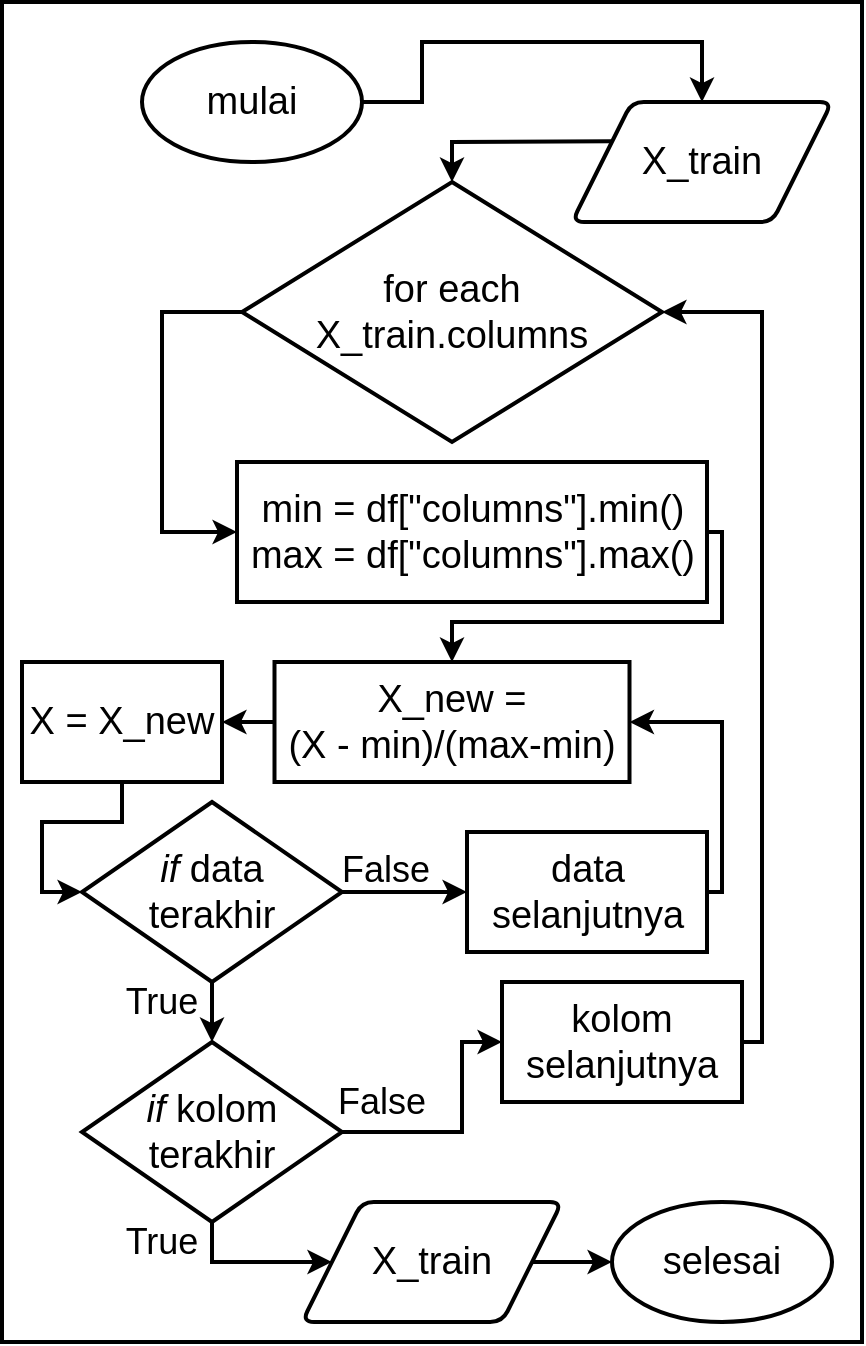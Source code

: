<mxfile version="15.6.3" type="device"><diagram id="aFlaM55iKs8WmKgGtV6J" name="Page-1"><mxGraphModel dx="2456" dy="895" grid="1" gridSize="10" guides="1" tooltips="1" connect="1" arrows="1" fold="1" page="1" pageScale="1" pageWidth="850" pageHeight="1100" math="0" shadow="0"><root><mxCell id="0"/><mxCell id="1" parent="0"/><mxCell id="Il9uvejsJm_UobtKMG7F-2" value="" style="group" vertex="1" connectable="0" parent="1"><mxGeometry x="-60" y="220" width="430" height="670" as="geometry"/></mxCell><mxCell id="Il9uvejsJm_UobtKMG7F-1" value="" style="rounded=0;whiteSpace=wrap;html=1;fontSize=19;strokeWidth=2;" vertex="1" parent="Il9uvejsJm_UobtKMG7F-2"><mxGeometry width="430" height="670" as="geometry"/></mxCell><mxCell id="BgwLsiKGV6cNE3WJhIET-3" value="&lt;font style=&quot;font-size: 19px&quot;&gt;mulai&lt;/font&gt;" style="ellipse;whiteSpace=wrap;html=1;strokeWidth=2;container=0;" parent="Il9uvejsJm_UobtKMG7F-2" vertex="1"><mxGeometry x="70" y="20" width="110" height="60" as="geometry"/></mxCell><mxCell id="BgwLsiKGV6cNE3WJhIET-4" value="&lt;font style=&quot;font-size: 19px&quot;&gt;selesai&lt;/font&gt;" style="ellipse;whiteSpace=wrap;html=1;strokeWidth=2;container=0;" parent="Il9uvejsJm_UobtKMG7F-2" vertex="1"><mxGeometry x="305" y="600" width="110" height="60" as="geometry"/></mxCell><mxCell id="BgwLsiKGV6cNE3WJhIET-5" value="&lt;font style=&quot;font-size: 19px&quot;&gt;X_train&lt;/font&gt;" style="shape=parallelogram;html=1;strokeWidth=2;perimeter=parallelogramPerimeter;whiteSpace=wrap;rounded=1;arcSize=12;size=0.23;container=0;" parent="Il9uvejsJm_UobtKMG7F-2" vertex="1"><mxGeometry x="285" y="50" width="130" height="60" as="geometry"/></mxCell><mxCell id="BgwLsiKGV6cNE3WJhIET-11" value="" style="endArrow=classic;html=1;exitX=1;exitY=0.5;exitDx=0;exitDy=0;strokeWidth=2;entryX=0.5;entryY=0;entryDx=0;entryDy=0;rounded=0;" parent="Il9uvejsJm_UobtKMG7F-2" source="BgwLsiKGV6cNE3WJhIET-3" target="BgwLsiKGV6cNE3WJhIET-5" edge="1"><mxGeometry x="50" y="-40" width="50" height="50" as="geometry"><mxPoint x="360" y="220" as="sourcePoint"/><mxPoint x="410" y="170" as="targetPoint"/><Array as="points"><mxPoint x="210" y="50"/><mxPoint x="210" y="20"/><mxPoint x="350" y="20"/></Array></mxGeometry></mxCell><mxCell id="BgwLsiKGV6cNE3WJhIET-23" value="&lt;font style=&quot;font-size: 19px&quot;&gt;kolom selanjutnya&lt;/font&gt;" style="rounded=0;whiteSpace=wrap;html=1;strokeWidth=2;container=0;" parent="Il9uvejsJm_UobtKMG7F-2" vertex="1"><mxGeometry x="250" y="490" width="120" height="60" as="geometry"/></mxCell><mxCell id="BgwLsiKGV6cNE3WJhIET-24" value="&lt;font style=&quot;font-size: 19px&quot;&gt;&lt;i&gt;if&lt;/i&gt; kolom&lt;br&gt;terakhir&lt;/font&gt;" style="rhombus;whiteSpace=wrap;html=1;strokeWidth=2;container=0;" parent="Il9uvejsJm_UobtKMG7F-2" vertex="1"><mxGeometry x="40" y="520" width="130" height="90" as="geometry"/></mxCell><mxCell id="BgwLsiKGV6cNE3WJhIET-25" value="&lt;font style=&quot;font-size: 19px&quot;&gt;for each&lt;br&gt;X_train.columns&lt;/font&gt;" style="rhombus;whiteSpace=wrap;html=1;strokeWidth=2;container=0;" parent="Il9uvejsJm_UobtKMG7F-2" vertex="1"><mxGeometry x="120" y="90" width="210" height="130" as="geometry"/></mxCell><mxCell id="BgwLsiKGV6cNE3WJhIET-26" value="" style="endArrow=classic;html=1;exitX=0;exitY=0.25;exitDx=0;exitDy=0;entryX=0.5;entryY=0;entryDx=0;entryDy=0;strokeWidth=2;rounded=0;" parent="Il9uvejsJm_UobtKMG7F-2" source="BgwLsiKGV6cNE3WJhIET-5" target="BgwLsiKGV6cNE3WJhIET-25" edge="1"><mxGeometry x="-30" width="50" height="50" as="geometry"><mxPoint x="250" y="380" as="sourcePoint"/><mxPoint x="300" y="330" as="targetPoint"/><Array as="points"><mxPoint x="225" y="70"/></Array></mxGeometry></mxCell><mxCell id="BgwLsiKGV6cNE3WJhIET-27" value="" style="endArrow=classic;html=1;strokeWidth=2;exitX=0;exitY=0.5;exitDx=0;exitDy=0;entryX=0;entryY=0.5;entryDx=0;entryDy=0;rounded=0;" parent="Il9uvejsJm_UobtKMG7F-2" source="BgwLsiKGV6cNE3WJhIET-25" target="JhQva5YtYXkDIJX2gVVE-1" edge="1"><mxGeometry x="60" y="-220" width="50" height="50" as="geometry"><mxPoint x="60" y="360" as="sourcePoint"/><mxPoint x="225" y="250" as="targetPoint"/><Array as="points"><mxPoint x="80" y="155"/><mxPoint x="80" y="265"/></Array></mxGeometry></mxCell><mxCell id="BgwLsiKGV6cNE3WJhIET-28" value="&lt;font style=&quot;font-size: 19px&quot;&gt;X_new = &lt;br&gt;(X - min)/(max-min)&lt;/font&gt;" style="rounded=0;whiteSpace=wrap;html=1;strokeWidth=2;container=0;" parent="Il9uvejsJm_UobtKMG7F-2" vertex="1"><mxGeometry x="136.25" y="330" width="177.5" height="60" as="geometry"/></mxCell><mxCell id="BgwLsiKGV6cNE3WJhIET-30" value="&lt;font style=&quot;font-size: 19px&quot;&gt;&lt;i&gt;if&lt;/i&gt; data&lt;br&gt;terakhir&lt;/font&gt;" style="rhombus;whiteSpace=wrap;html=1;strokeWidth=2;container=0;" parent="Il9uvejsJm_UobtKMG7F-2" vertex="1"><mxGeometry x="40" y="400" width="130" height="90" as="geometry"/></mxCell><mxCell id="BgwLsiKGV6cNE3WJhIET-31" value="&lt;font style=&quot;font-size: 19px&quot;&gt;data&lt;br&gt;selanjutnya&lt;/font&gt;" style="rounded=0;whiteSpace=wrap;html=1;strokeWidth=2;container=0;" parent="Il9uvejsJm_UobtKMG7F-2" vertex="1"><mxGeometry x="232.5" y="415" width="120" height="60" as="geometry"/></mxCell><mxCell id="BgwLsiKGV6cNE3WJhIET-32" value="" style="endArrow=classic;html=1;strokeWidth=2;exitX=0.5;exitY=1;exitDx=0;exitDy=0;entryX=0;entryY=0.5;entryDx=0;entryDy=0;rounded=0;" parent="Il9uvejsJm_UobtKMG7F-2" source="BgwLsiKGV6cNE3WJhIET-38" target="BgwLsiKGV6cNE3WJhIET-30" edge="1"><mxGeometry x="60" y="-220" width="50" height="50" as="geometry"><mxPoint x="410" y="490" as="sourcePoint"/><mxPoint x="460" y="440" as="targetPoint"/><Array as="points"><mxPoint x="60" y="410"/><mxPoint x="20" y="410"/><mxPoint x="20" y="445"/></Array></mxGeometry></mxCell><mxCell id="BgwLsiKGV6cNE3WJhIET-33" value="" style="endArrow=classic;html=1;strokeWidth=2;exitX=1;exitY=0.5;exitDx=0;exitDy=0;entryX=0;entryY=0.5;entryDx=0;entryDy=0;" parent="Il9uvejsJm_UobtKMG7F-2" source="BgwLsiKGV6cNE3WJhIET-30" target="BgwLsiKGV6cNE3WJhIET-31" edge="1"><mxGeometry x="-30" y="-70" width="50" height="50" as="geometry"><mxPoint x="290" y="420" as="sourcePoint"/><mxPoint x="340" y="370" as="targetPoint"/></mxGeometry></mxCell><mxCell id="BgwLsiKGV6cNE3WJhIET-34" value="" style="endArrow=classic;html=1;strokeWidth=2;exitX=1;exitY=0.5;exitDx=0;exitDy=0;entryX=1;entryY=0.5;entryDx=0;entryDy=0;rounded=0;" parent="Il9uvejsJm_UobtKMG7F-2" source="BgwLsiKGV6cNE3WJhIET-31" target="BgwLsiKGV6cNE3WJhIET-28" edge="1"><mxGeometry x="-30" width="50" height="50" as="geometry"><mxPoint x="510" y="330" as="sourcePoint"/><mxPoint x="560" y="280" as="targetPoint"/><Array as="points"><mxPoint x="360" y="445"/><mxPoint x="360" y="360"/></Array></mxGeometry></mxCell><mxCell id="BgwLsiKGV6cNE3WJhIET-35" value="" style="endArrow=classic;html=1;strokeWidth=2;exitX=0.5;exitY=1;exitDx=0;exitDy=0;entryX=0.5;entryY=0;entryDx=0;entryDy=0;" parent="Il9uvejsJm_UobtKMG7F-2" source="BgwLsiKGV6cNE3WJhIET-30" target="BgwLsiKGV6cNE3WJhIET-24" edge="1"><mxGeometry x="-30" width="50" height="50" as="geometry"><mxPoint x="210" y="570" as="sourcePoint"/><mxPoint x="260" y="520" as="targetPoint"/></mxGeometry></mxCell><mxCell id="BgwLsiKGV6cNE3WJhIET-36" value="" style="endArrow=classic;html=1;strokeWidth=2;exitX=1;exitY=0.5;exitDx=0;exitDy=0;entryX=0;entryY=0.5;entryDx=0;entryDy=0;rounded=0;" parent="Il9uvejsJm_UobtKMG7F-2" source="BgwLsiKGV6cNE3WJhIET-24" target="BgwLsiKGV6cNE3WJhIET-23" edge="1"><mxGeometry x="60" y="-220" width="50" height="50" as="geometry"><mxPoint x="210" y="570" as="sourcePoint"/><mxPoint x="260" y="520" as="targetPoint"/><Array as="points"><mxPoint x="230" y="565"/><mxPoint x="230" y="520"/></Array></mxGeometry></mxCell><mxCell id="BgwLsiKGV6cNE3WJhIET-37" value="" style="endArrow=classic;html=1;strokeWidth=2;exitX=1;exitY=0.5;exitDx=0;exitDy=0;rounded=0;entryX=1;entryY=0.5;entryDx=0;entryDy=0;" parent="Il9uvejsJm_UobtKMG7F-2" source="BgwLsiKGV6cNE3WJhIET-23" edge="1" target="BgwLsiKGV6cNE3WJhIET-25"><mxGeometry x="-30" width="50" height="50" as="geometry"><mxPoint x="210" y="360" as="sourcePoint"/><mxPoint x="330" y="150" as="targetPoint"/><Array as="points"><mxPoint x="380" y="520"/><mxPoint x="380" y="155"/></Array></mxGeometry></mxCell><mxCell id="BgwLsiKGV6cNE3WJhIET-38" value="&lt;font style=&quot;font-size: 19px&quot;&gt;X = X_new&lt;/font&gt;" style="rounded=0;whiteSpace=wrap;html=1;strokeWidth=2;container=0;" parent="Il9uvejsJm_UobtKMG7F-2" vertex="1"><mxGeometry x="10" y="330" width="100" height="60" as="geometry"/></mxCell><mxCell id="BgwLsiKGV6cNE3WJhIET-39" value="" style="endArrow=classic;html=1;strokeWidth=2;exitX=0;exitY=0.5;exitDx=0;exitDy=0;entryX=1;entryY=0.5;entryDx=0;entryDy=0;" parent="Il9uvejsJm_UobtKMG7F-2" source="BgwLsiKGV6cNE3WJhIET-28" target="BgwLsiKGV6cNE3WJhIET-38" edge="1"><mxGeometry x="-30" width="50" height="50" as="geometry"><mxPoint x="-10" y="350" as="sourcePoint"/><mxPoint x="100" y="400" as="targetPoint"/></mxGeometry></mxCell><mxCell id="BgwLsiKGV6cNE3WJhIET-40" value="" style="endArrow=classic;html=1;strokeWidth=2;exitX=0.5;exitY=1;exitDx=0;exitDy=0;entryX=0;entryY=0.5;entryDx=0;entryDy=0;rounded=0;" parent="Il9uvejsJm_UobtKMG7F-2" source="BgwLsiKGV6cNE3WJhIET-24" target="PeciM-Lojf7VjbIZdIXI-1" edge="1"><mxGeometry x="60" y="-220" width="50" height="50" as="geometry"><mxPoint x="230" y="870" as="sourcePoint"/><mxPoint x="280" y="820" as="targetPoint"/><Array as="points"><mxPoint x="105" y="630"/></Array></mxGeometry></mxCell><mxCell id="BgwLsiKGV6cNE3WJhIET-41" value="&lt;font style=&quot;font-size: 18px&quot;&gt;True&lt;/font&gt;" style="text;html=1;strokeColor=none;fillColor=none;align=center;verticalAlign=middle;whiteSpace=wrap;rounded=0;container=0;" parent="Il9uvejsJm_UobtKMG7F-2" vertex="1"><mxGeometry x="60" y="490" width="40" height="20" as="geometry"/></mxCell><mxCell id="BgwLsiKGV6cNE3WJhIET-42" value="&lt;font style=&quot;font-size: 18px&quot;&gt;True&lt;/font&gt;" style="text;html=1;strokeColor=none;fillColor=none;align=center;verticalAlign=middle;whiteSpace=wrap;rounded=0;container=0;" parent="Il9uvejsJm_UobtKMG7F-2" vertex="1"><mxGeometry x="60" y="610" width="40" height="20" as="geometry"/></mxCell><mxCell id="BgwLsiKGV6cNE3WJhIET-43" value="&lt;font style=&quot;font-size: 18px&quot;&gt;False&lt;/font&gt;" style="text;html=1;strokeColor=none;fillColor=none;align=center;verticalAlign=middle;whiteSpace=wrap;rounded=0;container=0;" parent="Il9uvejsJm_UobtKMG7F-2" vertex="1"><mxGeometry x="170" y="540" width="40" height="20" as="geometry"/></mxCell><mxCell id="BgwLsiKGV6cNE3WJhIET-44" value="&lt;font style=&quot;font-size: 18px&quot;&gt;False&lt;/font&gt;" style="text;html=1;strokeColor=none;fillColor=none;align=center;verticalAlign=middle;whiteSpace=wrap;rounded=0;container=0;" parent="Il9uvejsJm_UobtKMG7F-2" vertex="1"><mxGeometry x="172" y="424" width="40" height="20" as="geometry"/></mxCell><mxCell id="PeciM-Lojf7VjbIZdIXI-1" value="&lt;font style=&quot;font-size: 19px&quot;&gt;X_train&lt;/font&gt;" style="shape=parallelogram;html=1;strokeWidth=2;perimeter=parallelogramPerimeter;whiteSpace=wrap;rounded=1;arcSize=12;size=0.23;container=0;" parent="Il9uvejsJm_UobtKMG7F-2" vertex="1"><mxGeometry x="150" y="600" width="130" height="60" as="geometry"/></mxCell><mxCell id="PeciM-Lojf7VjbIZdIXI-2" value="" style="endArrow=classic;html=1;exitX=1;exitY=0.5;exitDx=0;exitDy=0;entryX=0;entryY=0.5;entryDx=0;entryDy=0;strokeWidth=2;rounded=0;" parent="Il9uvejsJm_UobtKMG7F-2" source="PeciM-Lojf7VjbIZdIXI-1" target="BgwLsiKGV6cNE3WJhIET-4" edge="1"><mxGeometry x="60" y="-220" width="50" height="50" as="geometry"><mxPoint x="200" y="670" as="sourcePoint"/><mxPoint x="250" y="620" as="targetPoint"/></mxGeometry></mxCell><mxCell id="JhQva5YtYXkDIJX2gVVE-1" value="&lt;font style=&quot;font-size: 19px&quot;&gt;min = df[&quot;columns&quot;].min()&lt;br&gt;max = df[&quot;columns&quot;].max()&lt;/font&gt;" style="rounded=0;whiteSpace=wrap;html=1;strokeWidth=2;container=0;" parent="Il9uvejsJm_UobtKMG7F-2" vertex="1"><mxGeometry x="117.5" y="230" width="235" height="70" as="geometry"/></mxCell><mxCell id="BgwLsiKGV6cNE3WJhIET-29" value="" style="endArrow=classic;html=1;strokeWidth=2;exitX=1;exitY=0.5;exitDx=0;exitDy=0;entryX=0.5;entryY=0;entryDx=0;entryDy=0;rounded=0;" parent="Il9uvejsJm_UobtKMG7F-2" source="JhQva5YtYXkDIJX2gVVE-1" target="BgwLsiKGV6cNE3WJhIET-28" edge="1"><mxGeometry x="-30" width="50" height="50" as="geometry"><mxPoint x="225" y="330" as="sourcePoint"/><mxPoint x="180" y="320" as="targetPoint"/><Array as="points"><mxPoint x="360" y="265"/><mxPoint x="360" y="310"/><mxPoint x="225" y="310"/></Array></mxGeometry></mxCell></root></mxGraphModel></diagram></mxfile>